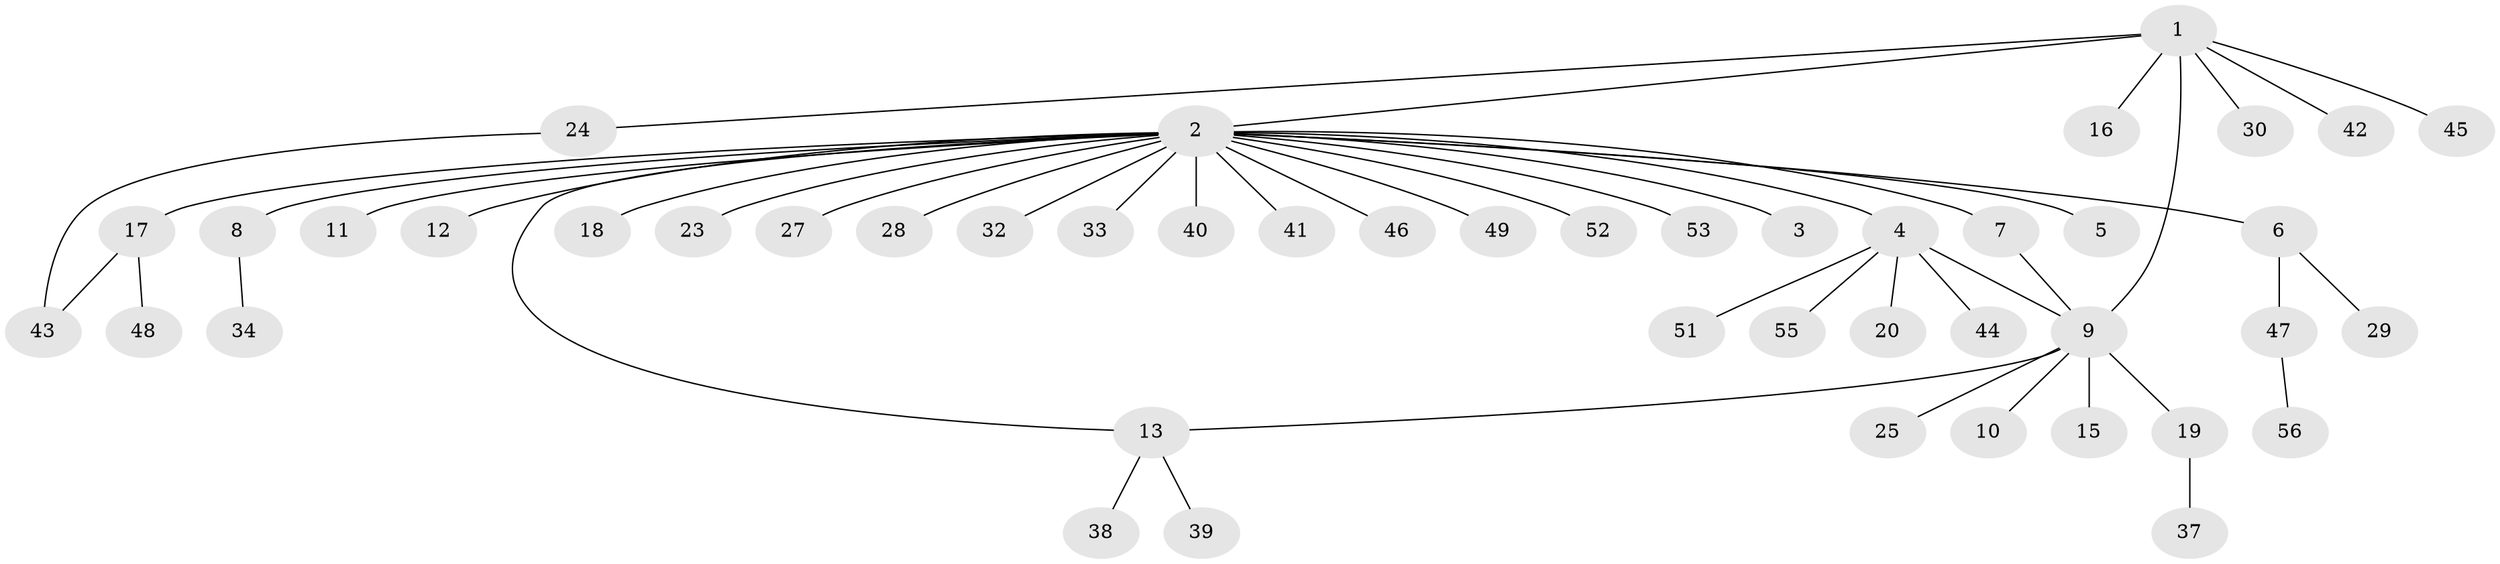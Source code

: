 // original degree distribution, {9: 0.017857142857142856, 22: 0.017857142857142856, 1: 0.6607142857142857, 6: 0.017857142857142856, 4: 0.03571428571428571, 2: 0.16071428571428573, 8: 0.017857142857142856, 3: 0.07142857142857142}
// Generated by graph-tools (version 1.1) at 2025/41/03/06/25 10:41:47]
// undirected, 47 vertices, 50 edges
graph export_dot {
graph [start="1"]
  node [color=gray90,style=filled];
  1 [super="+14"];
  2 [super="+22"];
  3;
  4 [super="+54"];
  5;
  6 [super="+21"];
  7;
  8;
  9 [super="+36"];
  10;
  11;
  12;
  13 [super="+26"];
  15;
  16;
  17 [super="+31"];
  18;
  19;
  20;
  23;
  24 [super="+50"];
  25;
  27;
  28;
  29;
  30;
  32;
  33;
  34 [super="+35"];
  37;
  38;
  39;
  40;
  41;
  42;
  43;
  44;
  45;
  46;
  47;
  48;
  49;
  51;
  52;
  53;
  55;
  56;
  1 -- 2;
  1 -- 9 [weight=2];
  1 -- 16;
  1 -- 24;
  1 -- 30;
  1 -- 42;
  1 -- 45;
  2 -- 3;
  2 -- 4;
  2 -- 5;
  2 -- 6;
  2 -- 7;
  2 -- 8;
  2 -- 11;
  2 -- 12;
  2 -- 13;
  2 -- 17;
  2 -- 18;
  2 -- 28;
  2 -- 32;
  2 -- 33;
  2 -- 40;
  2 -- 41;
  2 -- 46;
  2 -- 49;
  2 -- 52;
  2 -- 53;
  2 -- 27;
  2 -- 23;
  4 -- 9;
  4 -- 20;
  4 -- 44;
  4 -- 51;
  4 -- 55;
  6 -- 29;
  6 -- 47;
  7 -- 9;
  8 -- 34;
  9 -- 10;
  9 -- 15;
  9 -- 19;
  9 -- 25;
  9 -- 13;
  13 -- 38;
  13 -- 39;
  17 -- 48;
  17 -- 43;
  19 -- 37;
  24 -- 43;
  47 -- 56;
}
